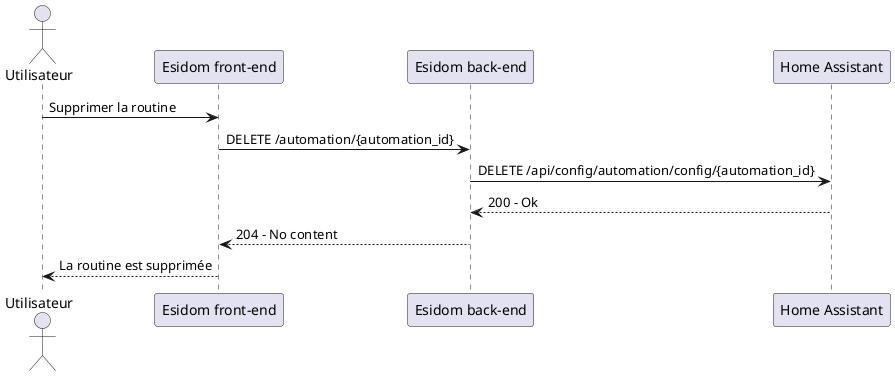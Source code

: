 @startuml supprimer routine

actor "Utilisateur" as u
participant "Esidom front-end" as fe
participant "Esidom back-end" as m
participant "Home Assistant" as ha

u -> fe: Supprimer la routine
fe -> m: DELETE /automation/{automation_id}
m -> ha: DELETE /api/config/automation/config/{automation_id}
ha --> m: 200 - Ok
m --> fe: 204 - No content
fe --> u: La routine est supprimée

@enduml